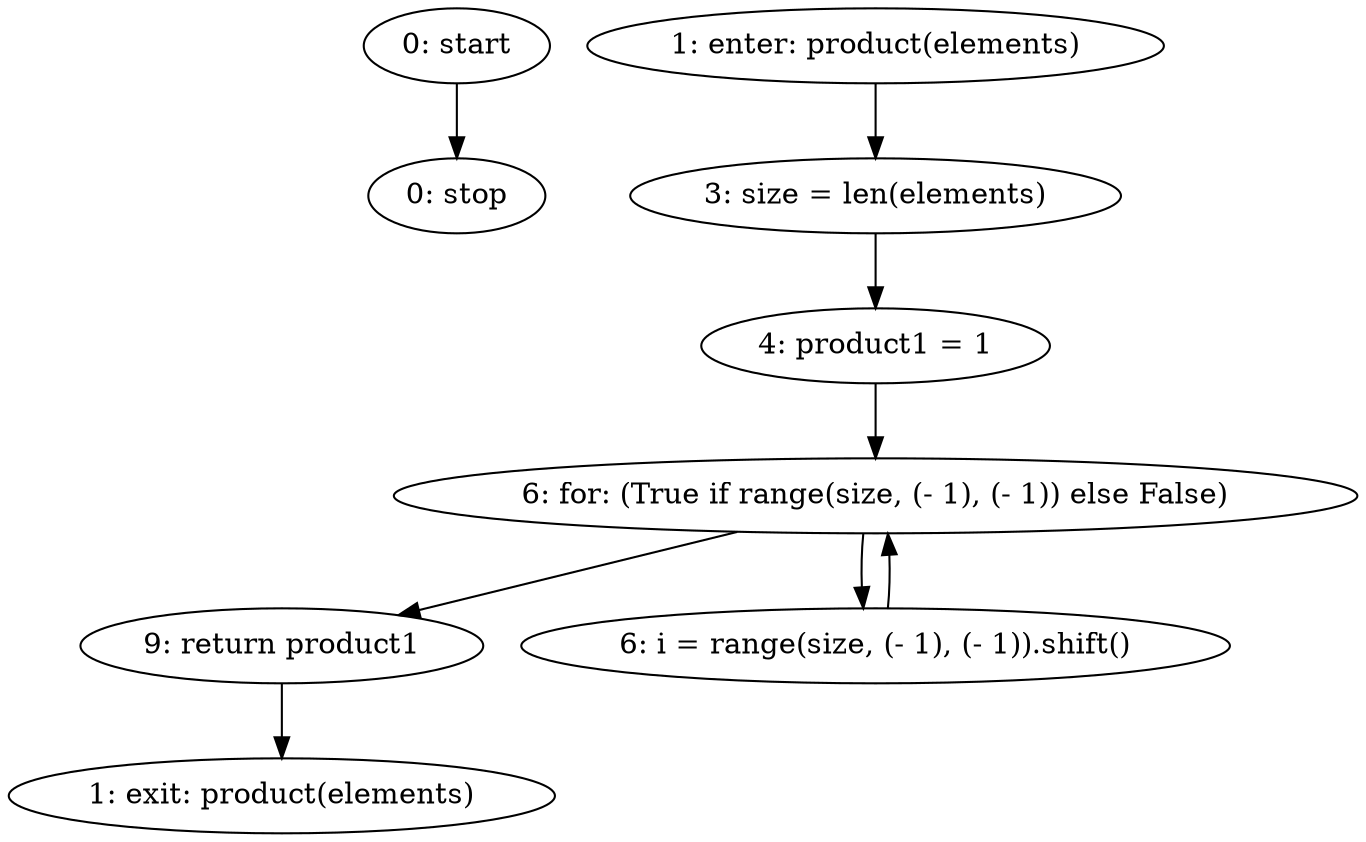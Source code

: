 strict digraph "" {
	node [label="\N"];
	0	[label="0: start"];
	8	[label="0: stop"];
	0 -> 8;
	1	[label="1: enter: product(elements)"];
	3	[label="3: size = len(elements)"];
	1 -> 3;
	4	[label="4: product1 = 1"];
	3 -> 4;
	2	[label="1: exit: product(elements)"];
	7	[label="9: return product1"];
	7 -> 2;
	5	[label="6: for: (True if range(size, (- 1), (- 1)) else False)"];
	4 -> 5;
	5 -> 7;
	6	[label="6: i = range(size, (- 1), (- 1)).shift()"];
	5 -> 6;
	6 -> 5;
}
